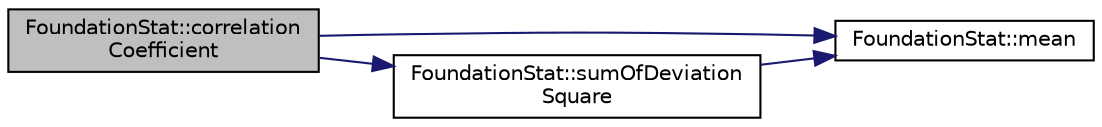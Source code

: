 digraph "FoundationStat::correlationCoefficient"
{
  bgcolor="transparent";
  edge [fontname="Helvetica",fontsize="10",labelfontname="Helvetica",labelfontsize="10"];
  node [fontname="Helvetica",fontsize="10",shape=record];
  rankdir="LR";
  Node0 [label="FoundationStat::correlation\lCoefficient",height=0.2,width=0.4,color="black", fillcolor="grey75", style="filled", fontcolor="black"];
  Node0 -> Node1 [color="midnightblue",fontsize="10",style="solid",fontname="Helvetica"];
  Node1 [label="FoundationStat::mean",height=0.2,width=0.4,color="black",URL="$class_foundation_stat.html#a0068d0a7bb637401eecd032a0b6b9d0c",tooltip="평균을 계산합니다. "];
  Node0 -> Node2 [color="midnightblue",fontsize="10",style="solid",fontname="Helvetica"];
  Node2 [label="FoundationStat::sumOfDeviation\lSquare",height=0.2,width=0.4,color="black",URL="$class_foundation_stat.html#adb6d1e578071377cc62c1687cf990b3c",tooltip="편차 제곱의 합을 계산합니다. "];
  Node2 -> Node1 [color="midnightblue",fontsize="10",style="solid",fontname="Helvetica"];
}
